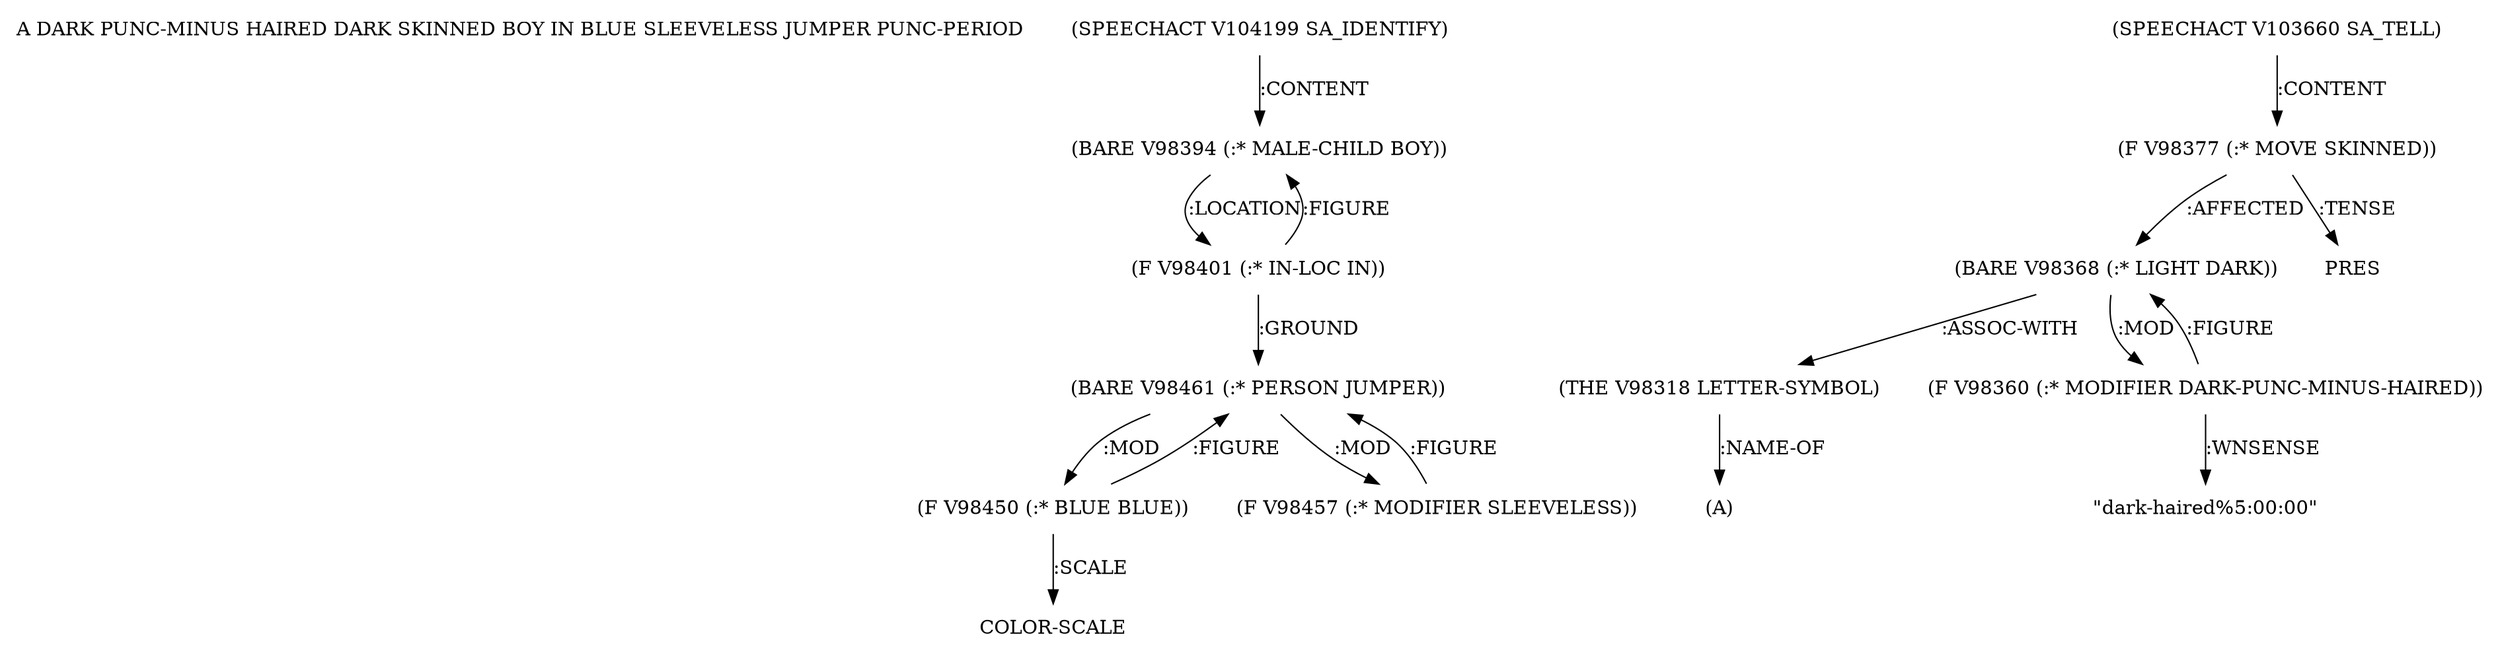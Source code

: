 digraph Terms {
  node [shape=none]
  "A DARK PUNC-MINUS HAIRED DARK SKINNED BOY IN BLUE SLEEVELESS JUMPER PUNC-PERIOD"
  "V104199" [label="(SPEECHACT V104199 SA_IDENTIFY)"]
  "V104199" -> "V98394" [label=":CONTENT"]
  "V98394" [label="(BARE V98394 (:* MALE-CHILD BOY))"]
  "V98394" -> "V98401" [label=":LOCATION"]
  "V98401" [label="(F V98401 (:* IN-LOC IN))"]
  "V98401" -> "V98461" [label=":GROUND"]
  "V98401" -> "V98394" [label=":FIGURE"]
  "V98461" [label="(BARE V98461 (:* PERSON JUMPER))"]
  "V98461" -> "V98450" [label=":MOD"]
  "V98461" -> "V98457" [label=":MOD"]
  "V98450" [label="(F V98450 (:* BLUE BLUE))"]
  "V98450" -> "V98461" [label=":FIGURE"]
  "V98450" -> "NT107819" [label=":SCALE"]
  "NT107819" [label="COLOR-SCALE"]
  "V98457" [label="(F V98457 (:* MODIFIER SLEEVELESS))"]
  "V98457" -> "V98461" [label=":FIGURE"]
  "V103660" [label="(SPEECHACT V103660 SA_TELL)"]
  "V103660" -> "V98377" [label=":CONTENT"]
  "V98377" [label="(F V98377 (:* MOVE SKINNED))"]
  "V98377" -> "V98368" [label=":AFFECTED"]
  "V98377" -> "NT107820" [label=":TENSE"]
  "NT107820" [label="PRES"]
  "V98368" [label="(BARE V98368 (:* LIGHT DARK))"]
  "V98368" -> "V98318" [label=":ASSOC-WITH"]
  "V98368" -> "V98360" [label=":MOD"]
  "V98318" [label="(THE V98318 LETTER-SYMBOL)"]
  "V98318" -> "NT107821" [label=":NAME-OF"]
  "NT107821" [label="(A)"]
  "V98360" [label="(F V98360 (:* MODIFIER DARK-PUNC-MINUS-HAIRED))"]
  "V98360" -> "V98368" [label=":FIGURE"]
  "V98360" -> "NT107822" [label=":WNSENSE"]
  "NT107822" [label="\"dark-haired%5:00:00\""]
}
